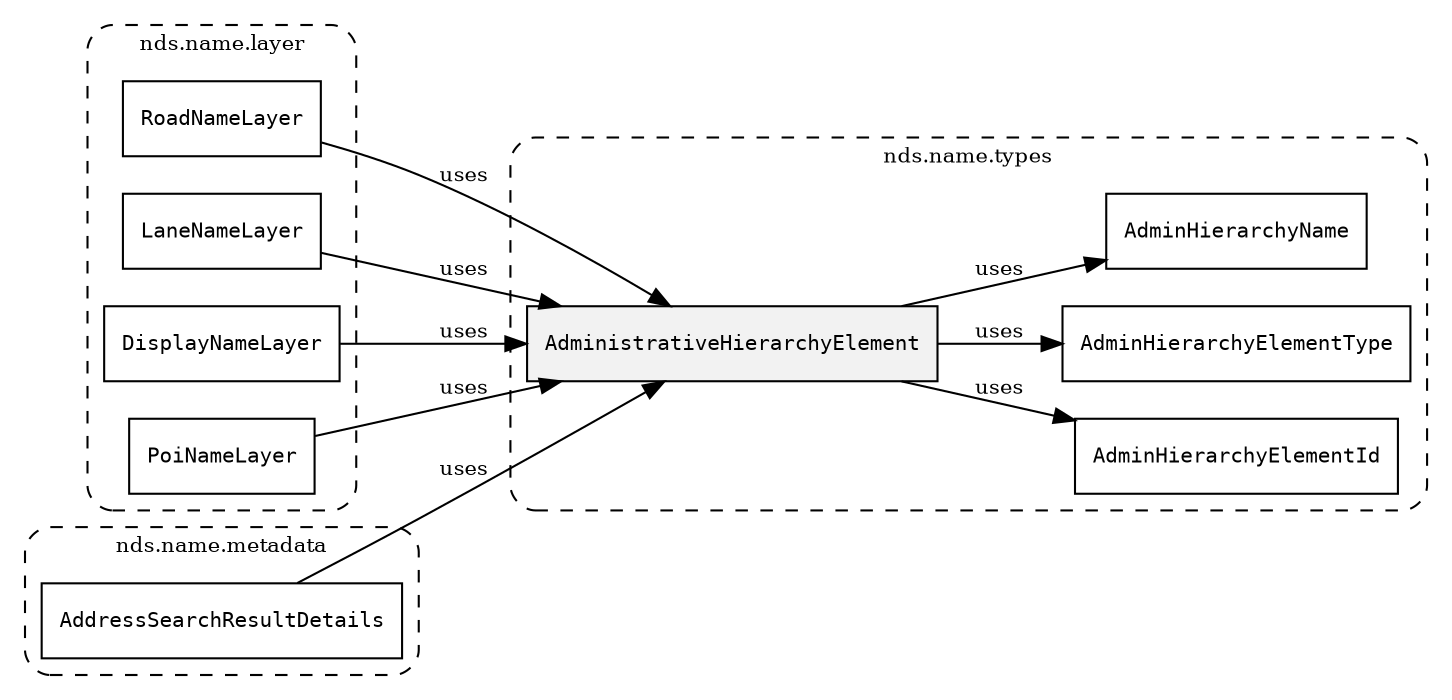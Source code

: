 /**
 * This dot file creates symbol collaboration diagram for AdministrativeHierarchyElement.
 */
digraph ZSERIO
{
    node [shape=box, fontsize=10];
    rankdir="LR";
    fontsize=10;
    tooltip="AdministrativeHierarchyElement collaboration diagram";

    subgraph "cluster_nds.name.types"
    {
        style="dashed, rounded";
        label="nds.name.types";
        tooltip="Package nds.name.types";
        href="../../../content/packages/nds.name.types.html#Package-nds-name-types";
        target="_parent";

        "AdministrativeHierarchyElement" [style="filled", fillcolor="#0000000D", target="_parent", label=<<font face="monospace"><table align="center" border="0" cellspacing="0" cellpadding="0"><tr><td href="../../../content/packages/nds.name.types.html#Structure-AdministrativeHierarchyElement" title="Structure defined in nds.name.types">AdministrativeHierarchyElement</td></tr></table></font>>];
        "AdminHierarchyElementId" [target="_parent", label=<<font face="monospace"><table align="center" border="0" cellspacing="0" cellpadding="0"><tr><td href="../../../content/packages/nds.name.types.html#Subtype-AdminHierarchyElementId" title="Subtype defined in nds.name.types">AdminHierarchyElementId</td></tr></table></font>>];
        "AdminHierarchyElementType" [target="_parent", label=<<font face="monospace"><table align="center" border="0" cellspacing="0" cellpadding="0"><tr><td href="../../../content/packages/nds.name.types.html#Enum-AdminHierarchyElementType" title="Enum defined in nds.name.types">AdminHierarchyElementType</td></tr></table></font>>];
        "AdminHierarchyName" [target="_parent", label=<<font face="monospace"><table align="center" border="0" cellspacing="0" cellpadding="0"><tr><td href="../../../content/packages/nds.name.types.html#Subtype-AdminHierarchyName" title="Subtype defined in nds.name.types">AdminHierarchyName</td></tr></table></font>>];
    }

    subgraph "cluster_nds.name.layer"
    {
        style="dashed, rounded";
        label="nds.name.layer";
        tooltip="Package nds.name.layer";
        href="../../../content/packages/nds.name.layer.html#Package-nds-name-layer";
        target="_parent";

        "RoadNameLayer" [target="_parent", label=<<font face="monospace"><table align="center" border="0" cellspacing="0" cellpadding="0"><tr><td href="../../../content/packages/nds.name.layer.html#Structure-RoadNameLayer" title="Structure defined in nds.name.layer">RoadNameLayer</td></tr></table></font>>];
        "LaneNameLayer" [target="_parent", label=<<font face="monospace"><table align="center" border="0" cellspacing="0" cellpadding="0"><tr><td href="../../../content/packages/nds.name.layer.html#Structure-LaneNameLayer" title="Structure defined in nds.name.layer">LaneNameLayer</td></tr></table></font>>];
        "DisplayNameLayer" [target="_parent", label=<<font face="monospace"><table align="center" border="0" cellspacing="0" cellpadding="0"><tr><td href="../../../content/packages/nds.name.layer.html#Structure-DisplayNameLayer" title="Structure defined in nds.name.layer">DisplayNameLayer</td></tr></table></font>>];
        "PoiNameLayer" [target="_parent", label=<<font face="monospace"><table align="center" border="0" cellspacing="0" cellpadding="0"><tr><td href="../../../content/packages/nds.name.layer.html#Structure-PoiNameLayer" title="Structure defined in nds.name.layer">PoiNameLayer</td></tr></table></font>>];
    }

    subgraph "cluster_nds.name.metadata"
    {
        style="dashed, rounded";
        label="nds.name.metadata";
        tooltip="Package nds.name.metadata";
        href="../../../content/packages/nds.name.metadata.html#Package-nds-name-metadata";
        target="_parent";

        "AddressSearchResultDetails" [target="_parent", label=<<font face="monospace"><table align="center" border="0" cellspacing="0" cellpadding="0"><tr><td href="../../../content/packages/nds.name.metadata.html#Structure-AddressSearchResultDetails" title="Structure defined in nds.name.metadata">AddressSearchResultDetails</td></tr></table></font>>];
    }

    "AdministrativeHierarchyElement" -> "AdminHierarchyElementId" [label="uses", fontsize=10];
    "AdministrativeHierarchyElement" -> "AdminHierarchyElementType" [label="uses", fontsize=10];
    "AdministrativeHierarchyElement" -> "AdminHierarchyName" [label="uses", fontsize=10];
    "RoadNameLayer" -> "AdministrativeHierarchyElement" [label="uses", fontsize=10];
    "LaneNameLayer" -> "AdministrativeHierarchyElement" [label="uses", fontsize=10];
    "DisplayNameLayer" -> "AdministrativeHierarchyElement" [label="uses", fontsize=10];
    "PoiNameLayer" -> "AdministrativeHierarchyElement" [label="uses", fontsize=10];
    "AddressSearchResultDetails" -> "AdministrativeHierarchyElement" [label="uses", fontsize=10];
}
